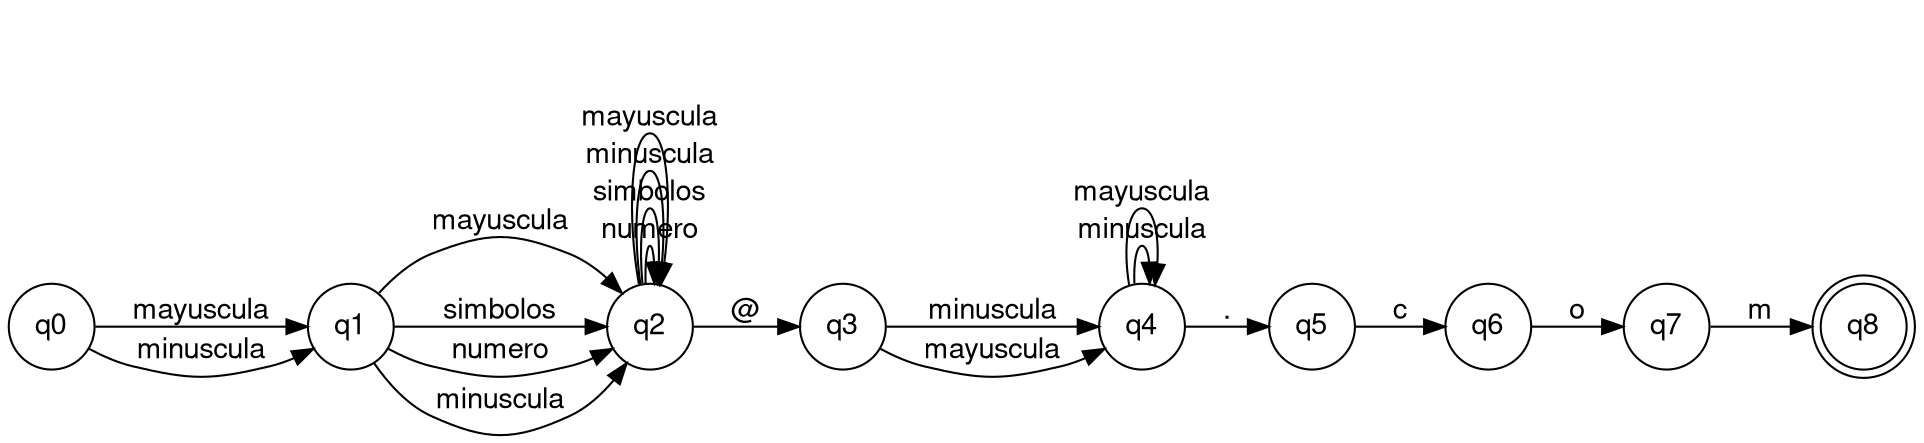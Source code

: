 digraph correoElectronico {
	node [fontname="Helvetica,Arial,sans-serif"]
	edge [fontname="Helvetica,Arial,sans-serif"]
	rankdir=LR;
	node [shape = doublecircle]; q8 ;
	node [shape = circle];
	q0 -> q1 [label="mayuscula"];
	q0 -> q1 [label="minuscula"];
	q1 -> q2 [label="mayuscula"];
	q1 -> q2 [label="simbolos"];
	q1 -> q2 [label="numero"];
	q1 -> q2 [label="minuscula"];
	q2 -> q2 [label="numero"];
	q2 -> q2 [label="simbolos"];
	q2 -> q3 [label="@"];
	q2 -> q2 [label="minuscula"];
	q2 -> q2 [label="mayuscula"];
	q3 -> q4 [label="minuscula"];
	q3 -> q4 [label="mayuscula"];
	q4 -> q4 [label="minuscula"];
	q4 -> q4 [label="mayuscula"];
	q4 -> q5 [label="."];
	q5 -> q6 [label="c"];
	q6 -> q7 [label="o"];
	q7 -> q8 [label="m"];
}